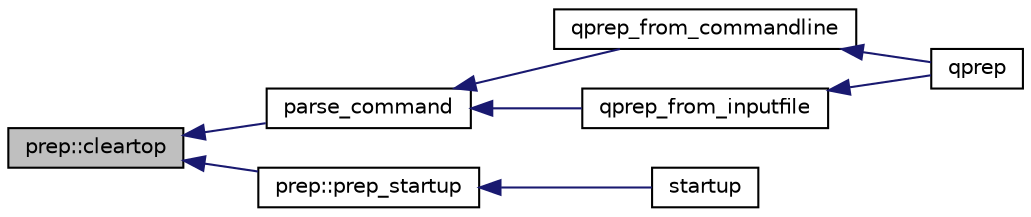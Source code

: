 digraph "prep::cleartop"
{
  edge [fontname="Helvetica",fontsize="10",labelfontname="Helvetica",labelfontsize="10"];
  node [fontname="Helvetica",fontsize="10",shape=record];
  rankdir="LR";
  Node1 [label="prep::cleartop",height=0.2,width=0.4,color="black", fillcolor="grey75", style="filled" fontcolor="black"];
  Node1 -> Node2 [dir="back",color="midnightblue",fontsize="10",style="solid"];
  Node2 [label="parse_command",height=0.2,width=0.4,color="black", fillcolor="white", style="filled",URL="$qprep_8f90.html#add7d58759b8d0826b87051647135e024"];
  Node2 -> Node3 [dir="back",color="midnightblue",fontsize="10",style="solid"];
  Node3 [label="qprep_from_commandline",height=0.2,width=0.4,color="black", fillcolor="white", style="filled",URL="$qprep_8f90.html#a509741b66578d6d76b269d0f98128910"];
  Node3 -> Node4 [dir="back",color="midnightblue",fontsize="10",style="solid"];
  Node4 [label="qprep",height=0.2,width=0.4,color="black", fillcolor="white", style="filled",URL="$qprep_8f90.html#a252292cf2c64796a48ab29aae4920d15"];
  Node2 -> Node5 [dir="back",color="midnightblue",fontsize="10",style="solid"];
  Node5 [label="qprep_from_inputfile",height=0.2,width=0.4,color="black", fillcolor="white", style="filled",URL="$qprep_8f90.html#aae7f6285ebd5705125725dcda622efd5"];
  Node5 -> Node4 [dir="back",color="midnightblue",fontsize="10",style="solid"];
  Node1 -> Node6 [dir="back",color="midnightblue",fontsize="10",style="solid"];
  Node6 [label="prep::prep_startup",height=0.2,width=0.4,color="black", fillcolor="white", style="filled",URL="$classprep.html#a09769dae7cb5df79a430d07e240fb16b"];
  Node6 -> Node7 [dir="back",color="midnightblue",fontsize="10",style="solid"];
  Node7 [label="startup",height=0.2,width=0.4,color="black", fillcolor="white", style="filled",URL="$qprep_8f90.html#a354c056706ff8040f0c9a2541c705f4d"];
}
